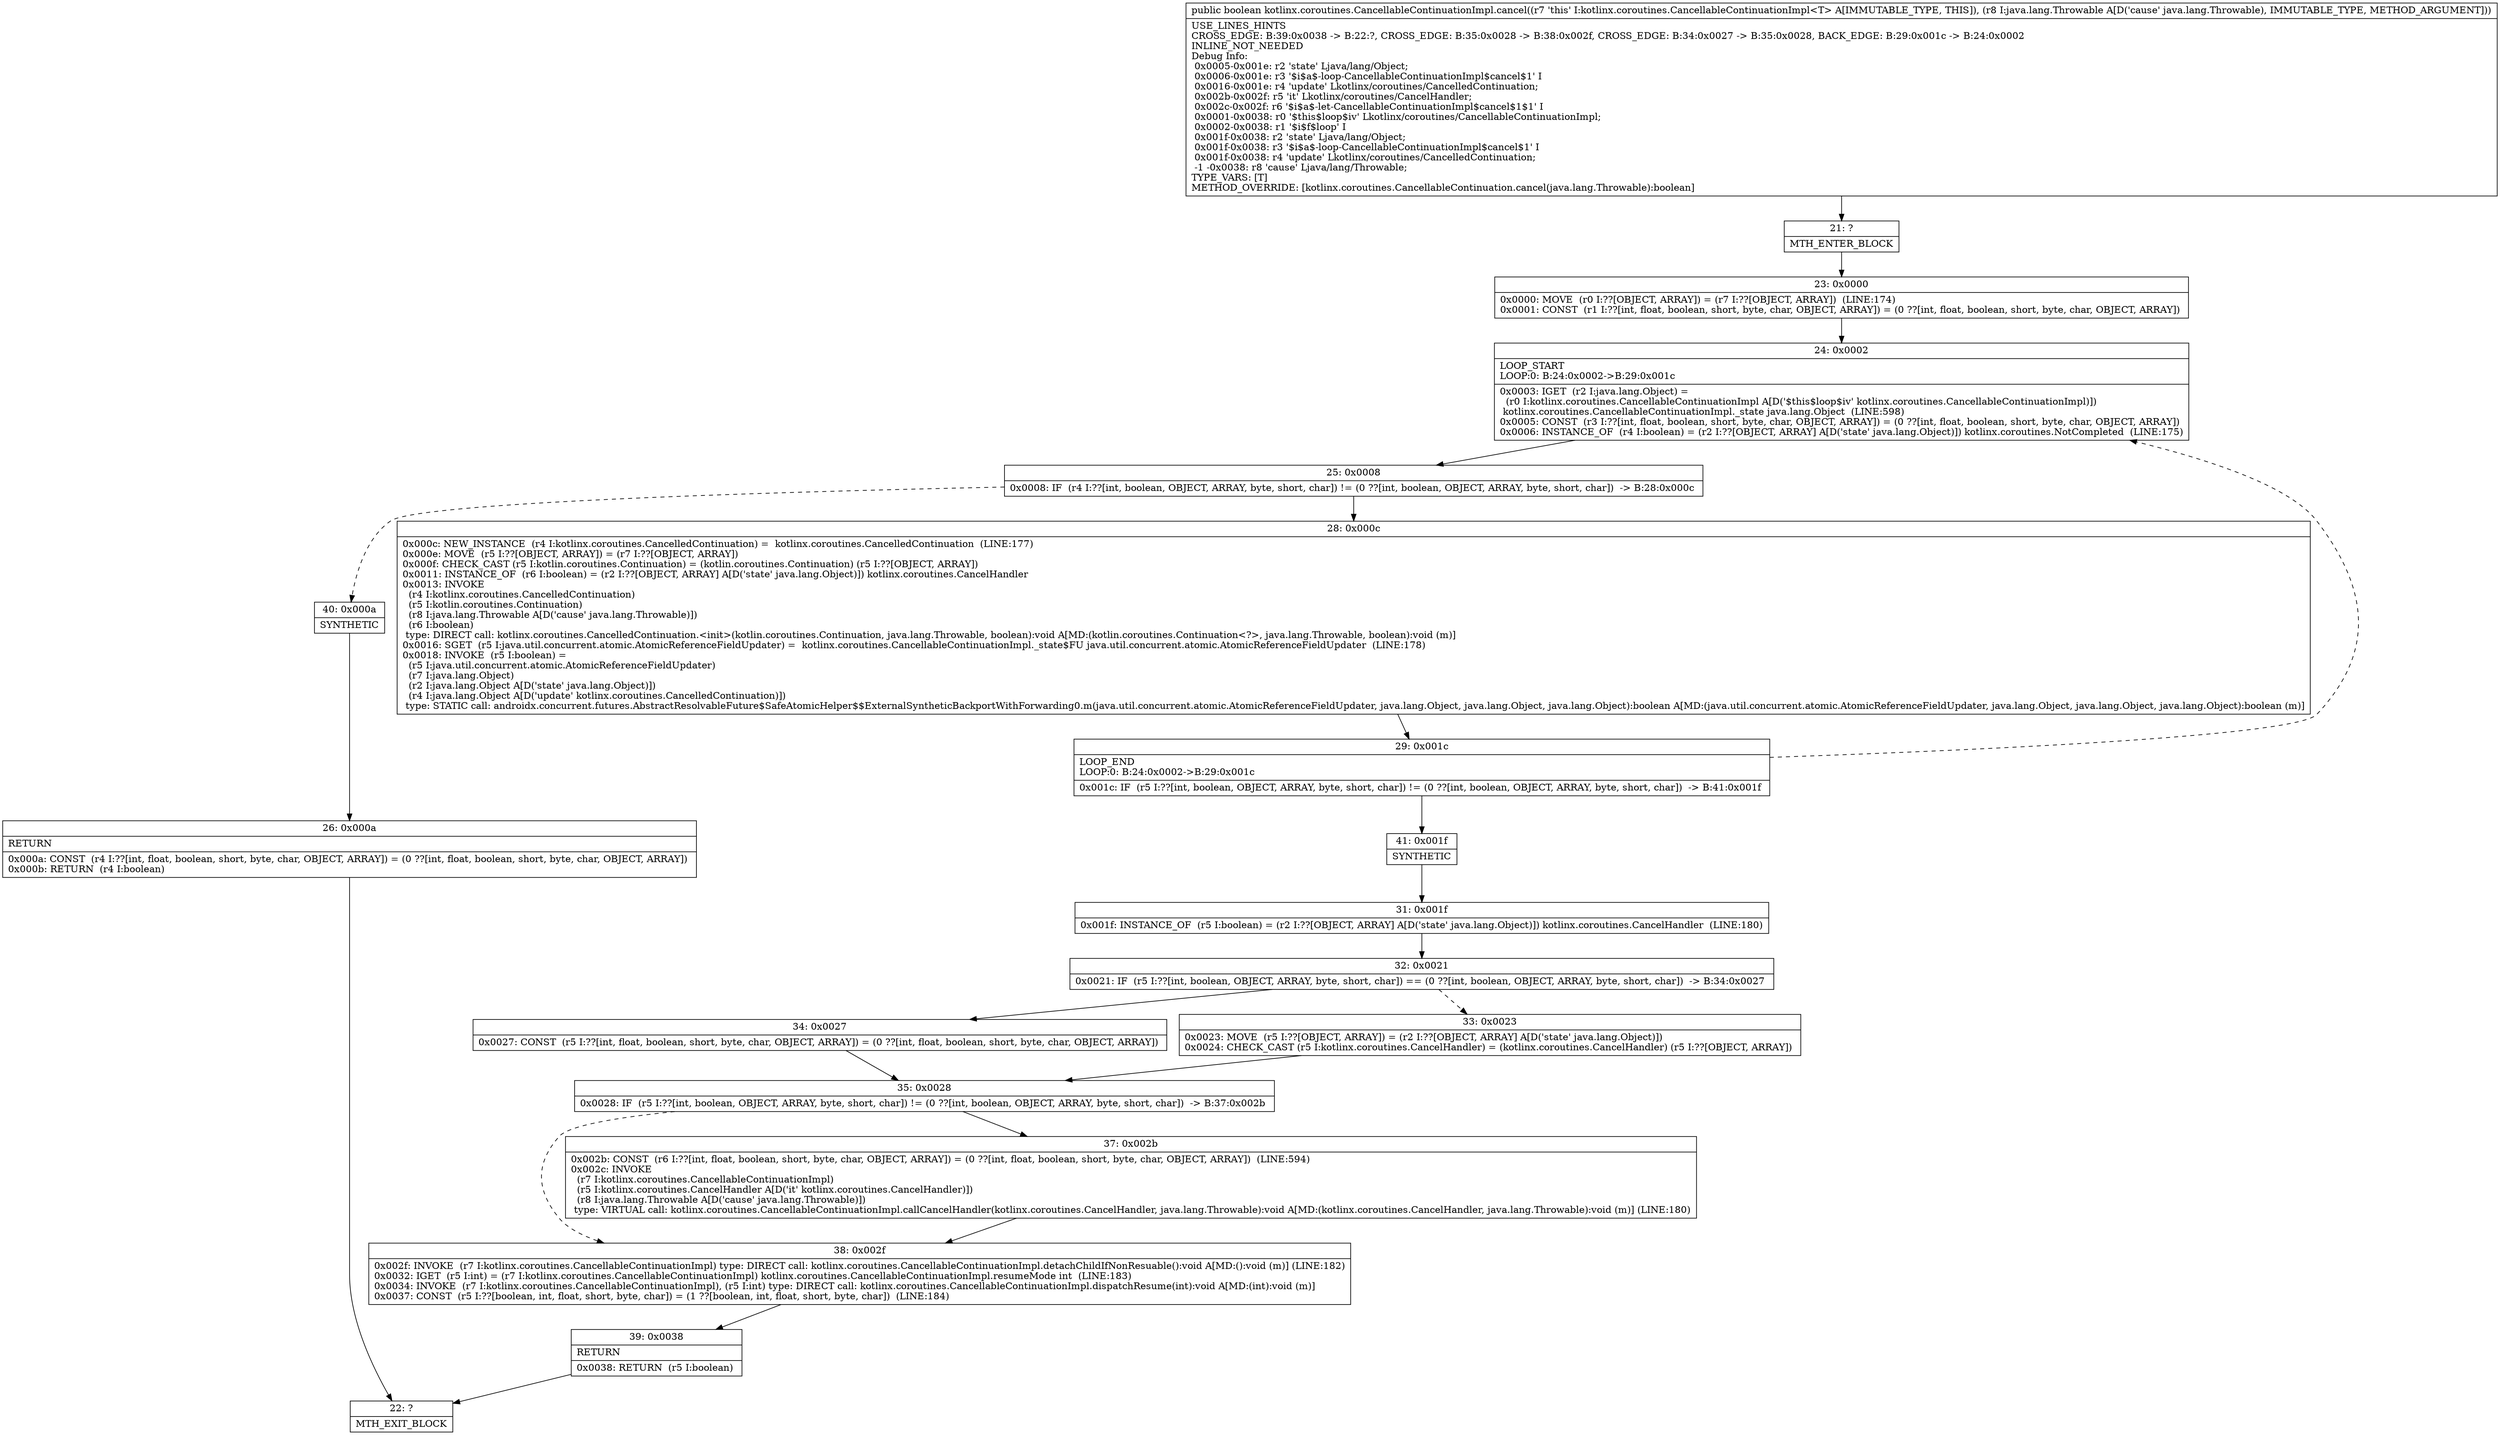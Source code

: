 digraph "CFG forkotlinx.coroutines.CancellableContinuationImpl.cancel(Ljava\/lang\/Throwable;)Z" {
Node_21 [shape=record,label="{21\:\ ?|MTH_ENTER_BLOCK\l}"];
Node_23 [shape=record,label="{23\:\ 0x0000|0x0000: MOVE  (r0 I:??[OBJECT, ARRAY]) = (r7 I:??[OBJECT, ARRAY])  (LINE:174)\l0x0001: CONST  (r1 I:??[int, float, boolean, short, byte, char, OBJECT, ARRAY]) = (0 ??[int, float, boolean, short, byte, char, OBJECT, ARRAY]) \l}"];
Node_24 [shape=record,label="{24\:\ 0x0002|LOOP_START\lLOOP:0: B:24:0x0002\-\>B:29:0x001c\l|0x0003: IGET  (r2 I:java.lang.Object) = \l  (r0 I:kotlinx.coroutines.CancellableContinuationImpl A[D('$this$loop$iv' kotlinx.coroutines.CancellableContinuationImpl)])\l kotlinx.coroutines.CancellableContinuationImpl._state java.lang.Object  (LINE:598)\l0x0005: CONST  (r3 I:??[int, float, boolean, short, byte, char, OBJECT, ARRAY]) = (0 ??[int, float, boolean, short, byte, char, OBJECT, ARRAY]) \l0x0006: INSTANCE_OF  (r4 I:boolean) = (r2 I:??[OBJECT, ARRAY] A[D('state' java.lang.Object)]) kotlinx.coroutines.NotCompleted  (LINE:175)\l}"];
Node_25 [shape=record,label="{25\:\ 0x0008|0x0008: IF  (r4 I:??[int, boolean, OBJECT, ARRAY, byte, short, char]) != (0 ??[int, boolean, OBJECT, ARRAY, byte, short, char])  \-\> B:28:0x000c \l}"];
Node_28 [shape=record,label="{28\:\ 0x000c|0x000c: NEW_INSTANCE  (r4 I:kotlinx.coroutines.CancelledContinuation) =  kotlinx.coroutines.CancelledContinuation  (LINE:177)\l0x000e: MOVE  (r5 I:??[OBJECT, ARRAY]) = (r7 I:??[OBJECT, ARRAY]) \l0x000f: CHECK_CAST (r5 I:kotlin.coroutines.Continuation) = (kotlin.coroutines.Continuation) (r5 I:??[OBJECT, ARRAY]) \l0x0011: INSTANCE_OF  (r6 I:boolean) = (r2 I:??[OBJECT, ARRAY] A[D('state' java.lang.Object)]) kotlinx.coroutines.CancelHandler \l0x0013: INVOKE  \l  (r4 I:kotlinx.coroutines.CancelledContinuation)\l  (r5 I:kotlin.coroutines.Continuation)\l  (r8 I:java.lang.Throwable A[D('cause' java.lang.Throwable)])\l  (r6 I:boolean)\l type: DIRECT call: kotlinx.coroutines.CancelledContinuation.\<init\>(kotlin.coroutines.Continuation, java.lang.Throwable, boolean):void A[MD:(kotlin.coroutines.Continuation\<?\>, java.lang.Throwable, boolean):void (m)]\l0x0016: SGET  (r5 I:java.util.concurrent.atomic.AtomicReferenceFieldUpdater) =  kotlinx.coroutines.CancellableContinuationImpl._state$FU java.util.concurrent.atomic.AtomicReferenceFieldUpdater  (LINE:178)\l0x0018: INVOKE  (r5 I:boolean) = \l  (r5 I:java.util.concurrent.atomic.AtomicReferenceFieldUpdater)\l  (r7 I:java.lang.Object)\l  (r2 I:java.lang.Object A[D('state' java.lang.Object)])\l  (r4 I:java.lang.Object A[D('update' kotlinx.coroutines.CancelledContinuation)])\l type: STATIC call: androidx.concurrent.futures.AbstractResolvableFuture$SafeAtomicHelper$$ExternalSyntheticBackportWithForwarding0.m(java.util.concurrent.atomic.AtomicReferenceFieldUpdater, java.lang.Object, java.lang.Object, java.lang.Object):boolean A[MD:(java.util.concurrent.atomic.AtomicReferenceFieldUpdater, java.lang.Object, java.lang.Object, java.lang.Object):boolean (m)]\l}"];
Node_29 [shape=record,label="{29\:\ 0x001c|LOOP_END\lLOOP:0: B:24:0x0002\-\>B:29:0x001c\l|0x001c: IF  (r5 I:??[int, boolean, OBJECT, ARRAY, byte, short, char]) != (0 ??[int, boolean, OBJECT, ARRAY, byte, short, char])  \-\> B:41:0x001f \l}"];
Node_41 [shape=record,label="{41\:\ 0x001f|SYNTHETIC\l}"];
Node_31 [shape=record,label="{31\:\ 0x001f|0x001f: INSTANCE_OF  (r5 I:boolean) = (r2 I:??[OBJECT, ARRAY] A[D('state' java.lang.Object)]) kotlinx.coroutines.CancelHandler  (LINE:180)\l}"];
Node_32 [shape=record,label="{32\:\ 0x0021|0x0021: IF  (r5 I:??[int, boolean, OBJECT, ARRAY, byte, short, char]) == (0 ??[int, boolean, OBJECT, ARRAY, byte, short, char])  \-\> B:34:0x0027 \l}"];
Node_33 [shape=record,label="{33\:\ 0x0023|0x0023: MOVE  (r5 I:??[OBJECT, ARRAY]) = (r2 I:??[OBJECT, ARRAY] A[D('state' java.lang.Object)]) \l0x0024: CHECK_CAST (r5 I:kotlinx.coroutines.CancelHandler) = (kotlinx.coroutines.CancelHandler) (r5 I:??[OBJECT, ARRAY]) \l}"];
Node_35 [shape=record,label="{35\:\ 0x0028|0x0028: IF  (r5 I:??[int, boolean, OBJECT, ARRAY, byte, short, char]) != (0 ??[int, boolean, OBJECT, ARRAY, byte, short, char])  \-\> B:37:0x002b \l}"];
Node_37 [shape=record,label="{37\:\ 0x002b|0x002b: CONST  (r6 I:??[int, float, boolean, short, byte, char, OBJECT, ARRAY]) = (0 ??[int, float, boolean, short, byte, char, OBJECT, ARRAY])  (LINE:594)\l0x002c: INVOKE  \l  (r7 I:kotlinx.coroutines.CancellableContinuationImpl)\l  (r5 I:kotlinx.coroutines.CancelHandler A[D('it' kotlinx.coroutines.CancelHandler)])\l  (r8 I:java.lang.Throwable A[D('cause' java.lang.Throwable)])\l type: VIRTUAL call: kotlinx.coroutines.CancellableContinuationImpl.callCancelHandler(kotlinx.coroutines.CancelHandler, java.lang.Throwable):void A[MD:(kotlinx.coroutines.CancelHandler, java.lang.Throwable):void (m)] (LINE:180)\l}"];
Node_38 [shape=record,label="{38\:\ 0x002f|0x002f: INVOKE  (r7 I:kotlinx.coroutines.CancellableContinuationImpl) type: DIRECT call: kotlinx.coroutines.CancellableContinuationImpl.detachChildIfNonResuable():void A[MD:():void (m)] (LINE:182)\l0x0032: IGET  (r5 I:int) = (r7 I:kotlinx.coroutines.CancellableContinuationImpl) kotlinx.coroutines.CancellableContinuationImpl.resumeMode int  (LINE:183)\l0x0034: INVOKE  (r7 I:kotlinx.coroutines.CancellableContinuationImpl), (r5 I:int) type: DIRECT call: kotlinx.coroutines.CancellableContinuationImpl.dispatchResume(int):void A[MD:(int):void (m)]\l0x0037: CONST  (r5 I:??[boolean, int, float, short, byte, char]) = (1 ??[boolean, int, float, short, byte, char])  (LINE:184)\l}"];
Node_39 [shape=record,label="{39\:\ 0x0038|RETURN\l|0x0038: RETURN  (r5 I:boolean) \l}"];
Node_22 [shape=record,label="{22\:\ ?|MTH_EXIT_BLOCK\l}"];
Node_34 [shape=record,label="{34\:\ 0x0027|0x0027: CONST  (r5 I:??[int, float, boolean, short, byte, char, OBJECT, ARRAY]) = (0 ??[int, float, boolean, short, byte, char, OBJECT, ARRAY]) \l}"];
Node_40 [shape=record,label="{40\:\ 0x000a|SYNTHETIC\l}"];
Node_26 [shape=record,label="{26\:\ 0x000a|RETURN\l|0x000a: CONST  (r4 I:??[int, float, boolean, short, byte, char, OBJECT, ARRAY]) = (0 ??[int, float, boolean, short, byte, char, OBJECT, ARRAY]) \l0x000b: RETURN  (r4 I:boolean) \l}"];
MethodNode[shape=record,label="{public boolean kotlinx.coroutines.CancellableContinuationImpl.cancel((r7 'this' I:kotlinx.coroutines.CancellableContinuationImpl\<T\> A[IMMUTABLE_TYPE, THIS]), (r8 I:java.lang.Throwable A[D('cause' java.lang.Throwable), IMMUTABLE_TYPE, METHOD_ARGUMENT]))  | USE_LINES_HINTS\lCROSS_EDGE: B:39:0x0038 \-\> B:22:?, CROSS_EDGE: B:35:0x0028 \-\> B:38:0x002f, CROSS_EDGE: B:34:0x0027 \-\> B:35:0x0028, BACK_EDGE: B:29:0x001c \-\> B:24:0x0002\lINLINE_NOT_NEEDED\lDebug Info:\l  0x0005\-0x001e: r2 'state' Ljava\/lang\/Object;\l  0x0006\-0x001e: r3 '$i$a$\-loop\-CancellableContinuationImpl$cancel$1' I\l  0x0016\-0x001e: r4 'update' Lkotlinx\/coroutines\/CancelledContinuation;\l  0x002b\-0x002f: r5 'it' Lkotlinx\/coroutines\/CancelHandler;\l  0x002c\-0x002f: r6 '$i$a$\-let\-CancellableContinuationImpl$cancel$1$1' I\l  0x0001\-0x0038: r0 '$this$loop$iv' Lkotlinx\/coroutines\/CancellableContinuationImpl;\l  0x0002\-0x0038: r1 '$i$f$loop' I\l  0x001f\-0x0038: r2 'state' Ljava\/lang\/Object;\l  0x001f\-0x0038: r3 '$i$a$\-loop\-CancellableContinuationImpl$cancel$1' I\l  0x001f\-0x0038: r4 'update' Lkotlinx\/coroutines\/CancelledContinuation;\l  \-1 \-0x0038: r8 'cause' Ljava\/lang\/Throwable;\lTYPE_VARS: [T]\lMETHOD_OVERRIDE: [kotlinx.coroutines.CancellableContinuation.cancel(java.lang.Throwable):boolean]\l}"];
MethodNode -> Node_21;Node_21 -> Node_23;
Node_23 -> Node_24;
Node_24 -> Node_25;
Node_25 -> Node_28;
Node_25 -> Node_40[style=dashed];
Node_28 -> Node_29;
Node_29 -> Node_24[style=dashed];
Node_29 -> Node_41;
Node_41 -> Node_31;
Node_31 -> Node_32;
Node_32 -> Node_33[style=dashed];
Node_32 -> Node_34;
Node_33 -> Node_35;
Node_35 -> Node_37;
Node_35 -> Node_38[style=dashed];
Node_37 -> Node_38;
Node_38 -> Node_39;
Node_39 -> Node_22;
Node_34 -> Node_35;
Node_40 -> Node_26;
Node_26 -> Node_22;
}

